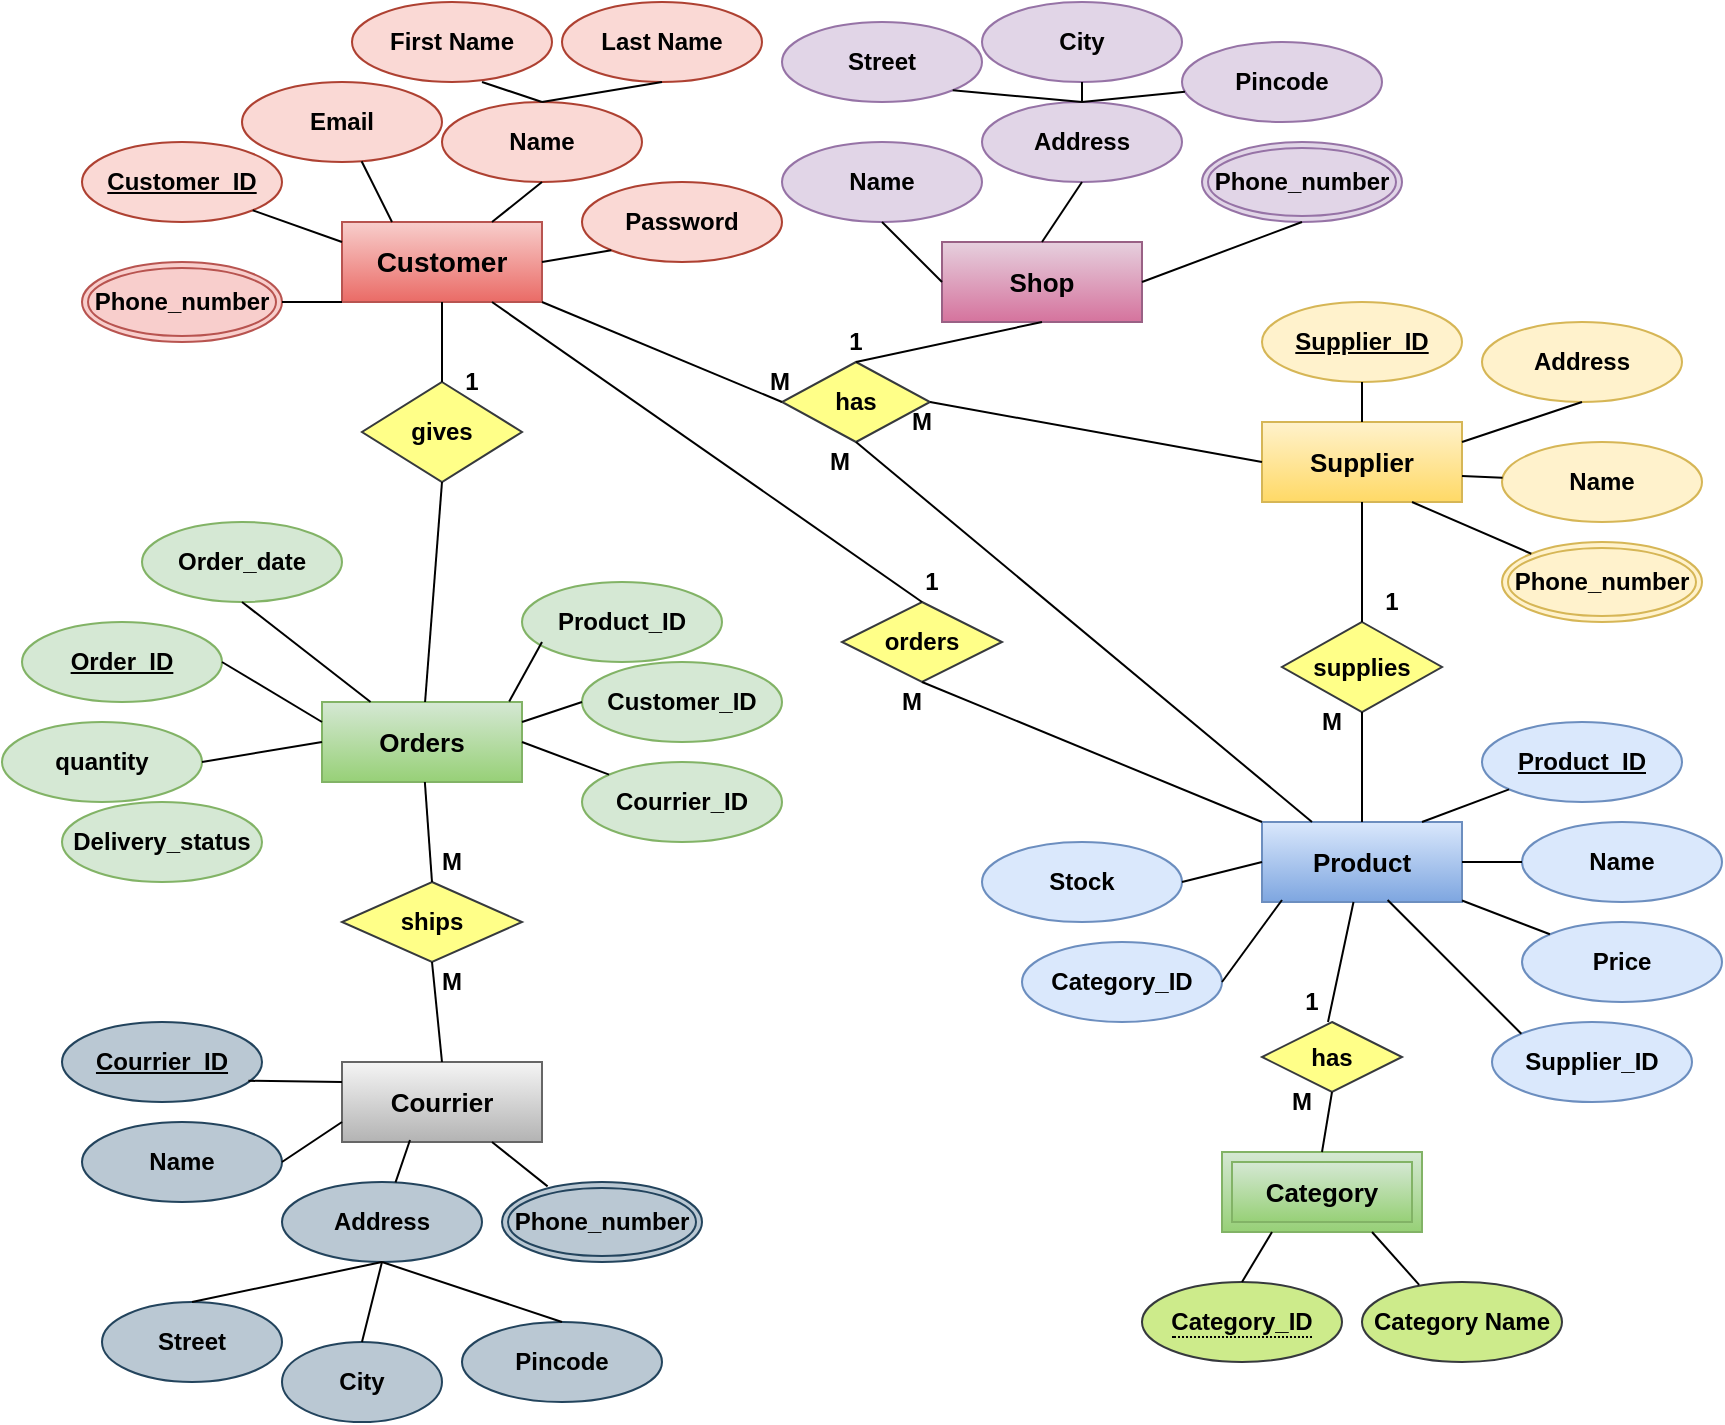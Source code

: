 <mxfile version="13.7.3" type="github">
  <diagram id="JDruF-eR84YxiwyfLqBq" name="Page-1">
    <mxGraphModel dx="1038" dy="548" grid="1" gridSize="10" guides="1" tooltips="1" connect="1" arrows="1" fold="1" page="1" pageScale="1" pageWidth="827" pageHeight="1169" math="0" shadow="0">
      <root>
        <mxCell id="0" />
        <mxCell id="1" parent="0" />
        <mxCell id="XOviAOEhWLzAZimNYHOH-1" value="&lt;b&gt;&lt;font style=&quot;font-size: 14px&quot;&gt;Customer&lt;/font&gt;&lt;/b&gt;" style="whiteSpace=wrap;html=1;align=center;gradientColor=#ea6b66;fillColor=#f8cecc;strokeColor=#b85450;" parent="1" vertex="1">
          <mxGeometry x="180" y="120" width="100" height="40" as="geometry" />
        </mxCell>
        <mxCell id="XOviAOEhWLzAZimNYHOH-2" value="&lt;b&gt;&lt;font style=&quot;font-size: 13px&quot;&gt;Shop&lt;/font&gt;&lt;/b&gt;" style="whiteSpace=wrap;html=1;align=center;gradientColor=#d5739d;fillColor=#e6d0de;strokeColor=#996185;" parent="1" vertex="1">
          <mxGeometry x="480" y="130" width="100" height="40" as="geometry" />
        </mxCell>
        <mxCell id="XOviAOEhWLzAZimNYHOH-3" value="&lt;b&gt;&lt;font style=&quot;font-size: 13px&quot;&gt;Supplier&lt;/font&gt;&lt;/b&gt;" style="whiteSpace=wrap;html=1;align=center;gradientColor=#ffd966;fillColor=#fff2cc;strokeColor=#d6b656;" parent="1" vertex="1">
          <mxGeometry x="640" y="220" width="100" height="40" as="geometry" />
        </mxCell>
        <mxCell id="XOviAOEhWLzAZimNYHOH-4" value="&lt;b&gt;&lt;font style=&quot;font-size: 13px&quot;&gt;Orders&lt;/font&gt;&lt;/b&gt;" style="whiteSpace=wrap;html=1;align=center;gradientColor=#97d077;fillColor=#d5e8d4;strokeColor=#82b366;" parent="1" vertex="1">
          <mxGeometry x="170" y="360" width="100" height="40" as="geometry" />
        </mxCell>
        <mxCell id="XOviAOEhWLzAZimNYHOH-5" value="&lt;b style=&quot;font-size: 13px&quot;&gt;Product&lt;/b&gt;" style="whiteSpace=wrap;html=1;align=center;gradientColor=#7ea6e0;fillColor=#dae8fc;strokeColor=#6c8ebf;" parent="1" vertex="1">
          <mxGeometry x="640" y="420" width="100" height="40" as="geometry" />
        </mxCell>
        <mxCell id="XOviAOEhWLzAZimNYHOH-6" value="&lt;b&gt;Customer_ID&lt;/b&gt;" style="ellipse;whiteSpace=wrap;html=1;align=center;fontStyle=4;fillColor=#fad9d5;strokeColor=#ae4132;" parent="1" vertex="1">
          <mxGeometry x="50" y="80" width="100" height="40" as="geometry" />
        </mxCell>
        <mxCell id="XOviAOEhWLzAZimNYHOH-8" value="&lt;b&gt;Email&lt;/b&gt;" style="ellipse;whiteSpace=wrap;html=1;align=center;fillColor=#fad9d5;strokeColor=#ae4132;" parent="1" vertex="1">
          <mxGeometry x="130" y="50" width="100" height="40" as="geometry" />
        </mxCell>
        <mxCell id="XOviAOEhWLzAZimNYHOH-9" value="&lt;b&gt;Name&lt;/b&gt;" style="ellipse;whiteSpace=wrap;html=1;align=center;fillColor=#fad9d5;strokeColor=#ae4132;" parent="1" vertex="1">
          <mxGeometry x="230" y="60" width="100" height="40" as="geometry" />
        </mxCell>
        <mxCell id="XOviAOEhWLzAZimNYHOH-10" value="&lt;b&gt;Password&lt;/b&gt;" style="ellipse;whiteSpace=wrap;html=1;align=center;fillColor=#fad9d5;strokeColor=#ae4132;" parent="1" vertex="1">
          <mxGeometry x="300" y="100" width="100" height="40" as="geometry" />
        </mxCell>
        <mxCell id="XOviAOEhWLzAZimNYHOH-11" value="&lt;b&gt;Order_ID&lt;/b&gt;" style="ellipse;whiteSpace=wrap;html=1;align=center;fontStyle=4;fillColor=#d5e8d4;strokeColor=#82b366;" parent="1" vertex="1">
          <mxGeometry x="20" y="320" width="100" height="40" as="geometry" />
        </mxCell>
        <mxCell id="XOviAOEhWLzAZimNYHOH-12" value="&lt;b&gt;quantity&lt;/b&gt;" style="ellipse;whiteSpace=wrap;html=1;align=center;fillColor=#d5e8d4;strokeColor=#82b366;" parent="1" vertex="1">
          <mxGeometry x="10" y="370" width="100" height="40" as="geometry" />
        </mxCell>
        <mxCell id="XOviAOEhWLzAZimNYHOH-13" value="&lt;b&gt;Phone_number&lt;/b&gt;" style="ellipse;shape=doubleEllipse;margin=3;whiteSpace=wrap;html=1;align=center;fillColor=#f8cecc;strokeColor=#b85450;" parent="1" vertex="1">
          <mxGeometry x="50" y="140" width="100" height="40" as="geometry" />
        </mxCell>
        <mxCell id="XOviAOEhWLzAZimNYHOH-14" value="&lt;b&gt;gives&lt;/b&gt;" style="shape=rhombus;perimeter=rhombusPerimeter;whiteSpace=wrap;html=1;align=center;fillColor=#ffff88;strokeColor=#36393d;" parent="1" vertex="1">
          <mxGeometry x="190" y="200" width="80" height="50" as="geometry" />
        </mxCell>
        <mxCell id="XOviAOEhWLzAZimNYHOH-15" value="&lt;b&gt;Delivery_status&lt;/b&gt;" style="ellipse;whiteSpace=wrap;html=1;align=center;fillColor=#d5e8d4;strokeColor=#82b366;" parent="1" vertex="1">
          <mxGeometry x="40" y="410" width="100" height="40" as="geometry" />
        </mxCell>
        <mxCell id="XOviAOEhWLzAZimNYHOH-16" value="&lt;b&gt;Order_date&lt;/b&gt;" style="ellipse;whiteSpace=wrap;html=1;align=center;fillColor=#d5e8d4;strokeColor=#82b366;" parent="1" vertex="1">
          <mxGeometry x="80" y="270" width="100" height="40" as="geometry" />
        </mxCell>
        <mxCell id="XOviAOEhWLzAZimNYHOH-17" value="&lt;b&gt;Name&lt;/b&gt;" style="ellipse;whiteSpace=wrap;html=1;align=center;fillColor=#e1d5e7;strokeColor=#9673a6;" parent="1" vertex="1">
          <mxGeometry x="400" y="80" width="100" height="40" as="geometry" />
        </mxCell>
        <mxCell id="XOviAOEhWLzAZimNYHOH-18" value="&lt;b&gt;Address&lt;/b&gt;" style="ellipse;whiteSpace=wrap;html=1;align=center;fillColor=#e1d5e7;strokeColor=#9673a6;" parent="1" vertex="1">
          <mxGeometry x="500" y="60" width="100" height="40" as="geometry" />
        </mxCell>
        <mxCell id="XOviAOEhWLzAZimNYHOH-20" value="&lt;b&gt;Phone_number&lt;/b&gt;" style="ellipse;shape=doubleEllipse;margin=3;whiteSpace=wrap;html=1;align=center;fillColor=#e1d5e7;strokeColor=#9673a6;" parent="1" vertex="1">
          <mxGeometry x="610" y="80" width="100" height="40" as="geometry" />
        </mxCell>
        <mxCell id="XOviAOEhWLzAZimNYHOH-21" value="&lt;b&gt;Pincode&lt;/b&gt;" style="ellipse;whiteSpace=wrap;html=1;align=center;fillColor=#e1d5e7;strokeColor=#9673a6;" parent="1" vertex="1">
          <mxGeometry x="600" y="30" width="100" height="40" as="geometry" />
        </mxCell>
        <mxCell id="XOviAOEhWLzAZimNYHOH-22" value="&lt;b&gt;City&lt;/b&gt;" style="ellipse;whiteSpace=wrap;html=1;align=center;fillColor=#e1d5e7;strokeColor=#9673a6;" parent="1" vertex="1">
          <mxGeometry x="500" y="10" width="100" height="40" as="geometry" />
        </mxCell>
        <mxCell id="XOviAOEhWLzAZimNYHOH-23" value="&lt;b&gt;Street&lt;/b&gt;" style="ellipse;whiteSpace=wrap;html=1;align=center;fillColor=#e1d5e7;strokeColor=#9673a6;" parent="1" vertex="1">
          <mxGeometry x="400" y="20" width="100" height="40" as="geometry" />
        </mxCell>
        <mxCell id="XOviAOEhWLzAZimNYHOH-24" value="&lt;b&gt;ships&lt;/b&gt;" style="shape=rhombus;perimeter=rhombusPerimeter;whiteSpace=wrap;html=1;align=center;fillColor=#ffff88;strokeColor=#36393d;" parent="1" vertex="1">
          <mxGeometry x="180" y="450" width="90" height="40" as="geometry" />
        </mxCell>
        <mxCell id="XOviAOEhWLzAZimNYHOH-25" value="&lt;b&gt;&lt;font style=&quot;font-size: 13px&quot;&gt;Courrier&lt;/font&gt;&lt;/b&gt;" style="whiteSpace=wrap;html=1;align=center;gradientColor=#b3b3b3;fillColor=#f5f5f5;strokeColor=#666666;" parent="1" vertex="1">
          <mxGeometry x="180" y="540" width="100" height="40" as="geometry" />
        </mxCell>
        <mxCell id="XOviAOEhWLzAZimNYHOH-27" value="&lt;b&gt;Address&lt;/b&gt;" style="ellipse;whiteSpace=wrap;html=1;align=center;fillColor=#bac8d3;strokeColor=#23445d;" parent="1" vertex="1">
          <mxGeometry x="150" y="600" width="100" height="40" as="geometry" />
        </mxCell>
        <mxCell id="XOviAOEhWLzAZimNYHOH-28" value="&lt;b&gt;Courrier_ID&lt;/b&gt;" style="ellipse;whiteSpace=wrap;html=1;align=center;fontStyle=4;fillColor=#bac8d3;strokeColor=#23445d;" parent="1" vertex="1">
          <mxGeometry x="40" y="520" width="100" height="40" as="geometry" />
        </mxCell>
        <mxCell id="XOviAOEhWLzAZimNYHOH-29" value="&lt;b&gt;Name&lt;/b&gt;" style="ellipse;whiteSpace=wrap;html=1;align=center;fillColor=#bac8d3;strokeColor=#23445d;" parent="1" vertex="1">
          <mxGeometry x="50" y="570" width="100" height="40" as="geometry" />
        </mxCell>
        <mxCell id="XOviAOEhWLzAZimNYHOH-30" value="&lt;b&gt;Phone_number&lt;/b&gt;" style="ellipse;shape=doubleEllipse;margin=3;whiteSpace=wrap;html=1;align=center;fillColor=#bac8d3;strokeColor=#23445d;" parent="1" vertex="1">
          <mxGeometry x="260" y="600" width="100" height="40" as="geometry" />
        </mxCell>
        <mxCell id="XOviAOEhWLzAZimNYHOH-31" value="" style="endArrow=none;html=1;rounded=0;exitX=1;exitY=0.5;exitDx=0;exitDy=0;" parent="1" source="XOviAOEhWLzAZimNYHOH-13" edge="1">
          <mxGeometry relative="1" as="geometry">
            <mxPoint x="100" y="150" as="sourcePoint" />
            <mxPoint x="180" y="160" as="targetPoint" />
          </mxGeometry>
        </mxCell>
        <mxCell id="XOviAOEhWLzAZimNYHOH-32" value="" style="endArrow=none;html=1;rounded=0;entryX=0;entryY=0.25;entryDx=0;entryDy=0;exitX=1;exitY=1;exitDx=0;exitDy=0;" parent="1" source="XOviAOEhWLzAZimNYHOH-6" target="XOviAOEhWLzAZimNYHOH-1" edge="1">
          <mxGeometry relative="1" as="geometry">
            <mxPoint x="110" y="110" as="sourcePoint" />
            <mxPoint x="270" y="110" as="targetPoint" />
          </mxGeometry>
        </mxCell>
        <mxCell id="XOviAOEhWLzAZimNYHOH-33" value="" style="endArrow=none;html=1;rounded=0;entryX=0.25;entryY=0;entryDx=0;entryDy=0;" parent="1" source="XOviAOEhWLzAZimNYHOH-8" target="XOviAOEhWLzAZimNYHOH-1" edge="1">
          <mxGeometry relative="1" as="geometry">
            <mxPoint x="200" y="70" as="sourcePoint" />
            <mxPoint x="350" y="60" as="targetPoint" />
          </mxGeometry>
        </mxCell>
        <mxCell id="XOviAOEhWLzAZimNYHOH-34" value="" style="endArrow=none;html=1;rounded=0;exitX=1;exitY=0.5;exitDx=0;exitDy=0;entryX=0;entryY=1;entryDx=0;entryDy=0;" parent="1" source="XOviAOEhWLzAZimNYHOH-1" target="XOviAOEhWLzAZimNYHOH-10" edge="1">
          <mxGeometry relative="1" as="geometry">
            <mxPoint x="260" y="119" as="sourcePoint" />
            <mxPoint x="300" y="119" as="targetPoint" />
          </mxGeometry>
        </mxCell>
        <mxCell id="XOviAOEhWLzAZimNYHOH-36" value="" style="endArrow=none;html=1;rounded=0;exitX=0.75;exitY=0;exitDx=0;exitDy=0;entryX=0.5;entryY=1;entryDx=0;entryDy=0;" parent="1" source="XOviAOEhWLzAZimNYHOH-1" target="XOviAOEhWLzAZimNYHOH-9" edge="1">
          <mxGeometry relative="1" as="geometry">
            <mxPoint x="170" y="90" as="sourcePoint" />
            <mxPoint x="330" y="90" as="targetPoint" />
          </mxGeometry>
        </mxCell>
        <mxCell id="XOviAOEhWLzAZimNYHOH-37" value="" style="endArrow=none;html=1;rounded=0;" parent="1" target="XOviAOEhWLzAZimNYHOH-21" edge="1">
          <mxGeometry relative="1" as="geometry">
            <mxPoint x="550" y="60" as="sourcePoint" />
            <mxPoint x="660" y="60" as="targetPoint" />
            <Array as="points">
              <mxPoint x="550" y="60" />
            </Array>
          </mxGeometry>
        </mxCell>
        <mxCell id="XOviAOEhWLzAZimNYHOH-38" value="" style="endArrow=none;html=1;rounded=0;entryX=0.5;entryY=0;entryDx=0;entryDy=0;exitX=1;exitY=1;exitDx=0;exitDy=0;" parent="1" source="XOviAOEhWLzAZimNYHOH-23" target="XOviAOEhWLzAZimNYHOH-18" edge="1">
          <mxGeometry relative="1" as="geometry">
            <mxPoint x="450" y="50" as="sourcePoint" />
            <mxPoint x="610" y="50" as="targetPoint" />
          </mxGeometry>
        </mxCell>
        <mxCell id="XOviAOEhWLzAZimNYHOH-39" value="" style="endArrow=none;html=1;rounded=0;exitX=0.5;exitY=1;exitDx=0;exitDy=0;entryX=0.5;entryY=0;entryDx=0;entryDy=0;" parent="1" source="XOviAOEhWLzAZimNYHOH-22" target="XOviAOEhWLzAZimNYHOH-18" edge="1">
          <mxGeometry relative="1" as="geometry">
            <mxPoint x="510" y="30" as="sourcePoint" />
            <mxPoint x="670" y="30" as="targetPoint" />
          </mxGeometry>
        </mxCell>
        <mxCell id="XOviAOEhWLzAZimNYHOH-41" value="" style="endArrow=none;html=1;rounded=0;exitX=0.5;exitY=1;exitDx=0;exitDy=0;entryX=0;entryY=0.5;entryDx=0;entryDy=0;" parent="1" source="XOviAOEhWLzAZimNYHOH-17" target="XOviAOEhWLzAZimNYHOH-2" edge="1">
          <mxGeometry relative="1" as="geometry">
            <mxPoint x="420" y="70" as="sourcePoint" />
            <mxPoint x="499" y="110" as="targetPoint" />
          </mxGeometry>
        </mxCell>
        <mxCell id="XOviAOEhWLzAZimNYHOH-44" value="" style="endArrow=none;html=1;rounded=0;exitX=1;exitY=0.5;exitDx=0;exitDy=0;entryX=0.5;entryY=1;entryDx=0;entryDy=0;" parent="1" source="XOviAOEhWLzAZimNYHOH-2" target="XOviAOEhWLzAZimNYHOH-20" edge="1">
          <mxGeometry relative="1" as="geometry">
            <mxPoint x="540" y="110" as="sourcePoint" />
            <mxPoint x="700" y="110" as="targetPoint" />
          </mxGeometry>
        </mxCell>
        <mxCell id="XOviAOEhWLzAZimNYHOH-45" value="" style="endArrow=none;html=1;rounded=0;exitX=0.5;exitY=1;exitDx=0;exitDy=0;entryX=0.5;entryY=0;entryDx=0;entryDy=0;" parent="1" source="XOviAOEhWLzAZimNYHOH-18" target="XOviAOEhWLzAZimNYHOH-2" edge="1">
          <mxGeometry relative="1" as="geometry">
            <mxPoint x="340" y="220" as="sourcePoint" />
            <mxPoint x="500" y="220" as="targetPoint" />
          </mxGeometry>
        </mxCell>
        <mxCell id="XOviAOEhWLzAZimNYHOH-46" value="&lt;b&gt;has&lt;/b&gt;" style="shape=rhombus;perimeter=rhombusPerimeter;whiteSpace=wrap;html=1;align=center;fillColor=#ffff88;strokeColor=#36393d;" parent="1" vertex="1">
          <mxGeometry x="400" y="190" width="74" height="40" as="geometry" />
        </mxCell>
        <mxCell id="XOviAOEhWLzAZimNYHOH-47" value="" style="endArrow=none;html=1;rounded=0;entryX=0.5;entryY=0;entryDx=0;entryDy=0;" parent="1" target="XOviAOEhWLzAZimNYHOH-14" edge="1">
          <mxGeometry relative="1" as="geometry">
            <mxPoint x="230" y="160" as="sourcePoint" />
            <mxPoint x="380" y="160" as="targetPoint" />
          </mxGeometry>
        </mxCell>
        <mxCell id="XOviAOEhWLzAZimNYHOH-48" value="" style="endArrow=none;html=1;rounded=0;exitX=0.5;exitY=1;exitDx=0;exitDy=0;" parent="1" source="XOviAOEhWLzAZimNYHOH-14" target="XOviAOEhWLzAZimNYHOH-4" edge="1">
          <mxGeometry relative="1" as="geometry">
            <mxPoint x="340" y="220" as="sourcePoint" />
            <mxPoint x="500" y="220" as="targetPoint" />
          </mxGeometry>
        </mxCell>
        <mxCell id="XOviAOEhWLzAZimNYHOH-51" value="&lt;b&gt;Supplier_ID&lt;/b&gt;" style="ellipse;whiteSpace=wrap;html=1;align=center;fontStyle=4;fillColor=#fff2cc;strokeColor=#d6b656;" parent="1" vertex="1">
          <mxGeometry x="640" y="160" width="100" height="40" as="geometry" />
        </mxCell>
        <mxCell id="XOviAOEhWLzAZimNYHOH-52" value="&lt;b&gt;Address&lt;/b&gt;" style="ellipse;whiteSpace=wrap;html=1;align=center;fillColor=#fff2cc;strokeColor=#d6b656;" parent="1" vertex="1">
          <mxGeometry x="750" y="170" width="100" height="40" as="geometry" />
        </mxCell>
        <mxCell id="XOviAOEhWLzAZimNYHOH-53" value="&lt;b&gt;Name&lt;/b&gt;" style="ellipse;whiteSpace=wrap;html=1;align=center;fillColor=#fff2cc;strokeColor=#d6b656;" parent="1" vertex="1">
          <mxGeometry x="760" y="230" width="100" height="40" as="geometry" />
        </mxCell>
        <mxCell id="XOviAOEhWLzAZimNYHOH-54" value="&lt;b&gt;Phone_number&lt;/b&gt;" style="ellipse;shape=doubleEllipse;margin=3;whiteSpace=wrap;html=1;align=center;fillColor=#fff2cc;strokeColor=#d6b656;" parent="1" vertex="1">
          <mxGeometry x="760" y="280" width="100" height="40" as="geometry" />
        </mxCell>
        <mxCell id="XOviAOEhWLzAZimNYHOH-55" value="" style="endArrow=none;html=1;rounded=0;exitX=0.5;exitY=1;exitDx=0;exitDy=0;" parent="1" source="XOviAOEhWLzAZimNYHOH-16" target="XOviAOEhWLzAZimNYHOH-4" edge="1">
          <mxGeometry relative="1" as="geometry">
            <mxPoint x="340" y="220" as="sourcePoint" />
            <mxPoint x="500" y="220" as="targetPoint" />
          </mxGeometry>
        </mxCell>
        <mxCell id="XOviAOEhWLzAZimNYHOH-56" value="" style="endArrow=none;html=1;rounded=0;exitX=1;exitY=0.5;exitDx=0;exitDy=0;" parent="1" source="XOviAOEhWLzAZimNYHOH-12" edge="1">
          <mxGeometry relative="1" as="geometry">
            <mxPoint x="100" y="379.5" as="sourcePoint" />
            <mxPoint x="170" y="380" as="targetPoint" />
          </mxGeometry>
        </mxCell>
        <mxCell id="XOviAOEhWLzAZimNYHOH-57" value="" style="endArrow=none;html=1;rounded=0;" parent="1" target="XOviAOEhWLzAZimNYHOH-53" edge="1">
          <mxGeometry relative="1" as="geometry">
            <mxPoint x="740" y="247" as="sourcePoint" />
            <mxPoint x="500" y="220" as="targetPoint" />
          </mxGeometry>
        </mxCell>
        <mxCell id="XOviAOEhWLzAZimNYHOH-58" value="" style="endArrow=none;html=1;rounded=0;entryX=0;entryY=0.25;entryDx=0;entryDy=0;" parent="1" target="XOviAOEhWLzAZimNYHOH-4" edge="1">
          <mxGeometry relative="1" as="geometry">
            <mxPoint x="120" y="340" as="sourcePoint" />
            <mxPoint x="270" y="350" as="targetPoint" />
          </mxGeometry>
        </mxCell>
        <mxCell id="XOviAOEhWLzAZimNYHOH-59" value="" style="endArrow=none;html=1;rounded=0;exitX=1;exitY=0.25;exitDx=0;exitDy=0;entryX=0.5;entryY=1;entryDx=0;entryDy=0;" parent="1" source="XOviAOEhWLzAZimNYHOH-3" target="XOviAOEhWLzAZimNYHOH-52" edge="1">
          <mxGeometry relative="1" as="geometry">
            <mxPoint x="680" y="219" as="sourcePoint" />
            <mxPoint x="840" y="219" as="targetPoint" />
          </mxGeometry>
        </mxCell>
        <mxCell id="XOviAOEhWLzAZimNYHOH-60" value="" style="endArrow=none;html=1;rounded=0;entryX=0.5;entryY=0;entryDx=0;entryDy=0;exitX=0.5;exitY=1;exitDx=0;exitDy=0;" parent="1" source="XOviAOEhWLzAZimNYHOH-51" target="XOviAOEhWLzAZimNYHOH-3" edge="1">
          <mxGeometry relative="1" as="geometry">
            <mxPoint x="680" y="180" as="sourcePoint" />
            <mxPoint x="840" y="180" as="targetPoint" />
          </mxGeometry>
        </mxCell>
        <mxCell id="XOviAOEhWLzAZimNYHOH-61" value="" style="endArrow=none;html=1;rounded=0;exitX=0.75;exitY=1;exitDx=0;exitDy=0;entryX=0;entryY=0;entryDx=0;entryDy=0;" parent="1" source="XOviAOEhWLzAZimNYHOH-3" target="XOviAOEhWLzAZimNYHOH-54" edge="1">
          <mxGeometry relative="1" as="geometry">
            <mxPoint x="720" y="280" as="sourcePoint" />
            <mxPoint x="880" y="280" as="targetPoint" />
          </mxGeometry>
        </mxCell>
        <mxCell id="XOviAOEhWLzAZimNYHOH-62" value="&lt;b&gt;supplies&lt;/b&gt;" style="shape=rhombus;perimeter=rhombusPerimeter;whiteSpace=wrap;html=1;align=center;fillColor=#ffff88;strokeColor=#36393d;" parent="1" vertex="1">
          <mxGeometry x="650" y="320" width="80" height="45" as="geometry" />
        </mxCell>
        <mxCell id="XOviAOEhWLzAZimNYHOH-68" value="" style="endArrow=none;html=1;rounded=0;exitX=1;exitY=0.5;exitDx=0;exitDy=0;entryX=0;entryY=0.75;entryDx=0;entryDy=0;" parent="1" source="XOviAOEhWLzAZimNYHOH-29" target="XOviAOEhWLzAZimNYHOH-25" edge="1">
          <mxGeometry relative="1" as="geometry">
            <mxPoint x="100" y="580" as="sourcePoint" />
            <mxPoint x="260" y="580" as="targetPoint" />
          </mxGeometry>
        </mxCell>
        <mxCell id="XOviAOEhWLzAZimNYHOH-69" value="" style="endArrow=none;html=1;rounded=0;" parent="1" source="XOviAOEhWLzAZimNYHOH-27" edge="1">
          <mxGeometry relative="1" as="geometry">
            <mxPoint x="192" y="587" as="sourcePoint" />
            <mxPoint x="214" y="579" as="targetPoint" />
          </mxGeometry>
        </mxCell>
        <mxCell id="XOviAOEhWLzAZimNYHOH-70" value="" style="endArrow=none;html=1;rounded=0;exitX=0.75;exitY=1;exitDx=0;exitDy=0;entryX=0.228;entryY=0.055;entryDx=0;entryDy=0;entryPerimeter=0;" parent="1" source="XOviAOEhWLzAZimNYHOH-25" target="XOviAOEhWLzAZimNYHOH-30" edge="1">
          <mxGeometry relative="1" as="geometry">
            <mxPoint x="340" y="770" as="sourcePoint" />
            <mxPoint x="500" y="770" as="targetPoint" />
          </mxGeometry>
        </mxCell>
        <mxCell id="XOviAOEhWLzAZimNYHOH-71" value="" style="endArrow=none;html=1;rounded=0;entryX=0;entryY=0.25;entryDx=0;entryDy=0;exitX=0.932;exitY=0.735;exitDx=0;exitDy=0;exitPerimeter=0;" parent="1" source="XOviAOEhWLzAZimNYHOH-28" target="XOviAOEhWLzAZimNYHOH-25" edge="1">
          <mxGeometry relative="1" as="geometry">
            <mxPoint x="140" y="550" as="sourcePoint" />
            <mxPoint x="220" y="550" as="targetPoint" />
          </mxGeometry>
        </mxCell>
        <mxCell id="XOviAOEhWLzAZimNYHOH-72" value="&lt;b&gt;Product_ID&lt;/b&gt;" style="ellipse;whiteSpace=wrap;html=1;align=center;fontStyle=4;fillColor=#dae8fc;strokeColor=#6c8ebf;" parent="1" vertex="1">
          <mxGeometry x="750" y="370" width="100" height="40" as="geometry" />
        </mxCell>
        <mxCell id="XOviAOEhWLzAZimNYHOH-73" value="&lt;b&gt;Name&lt;/b&gt;" style="ellipse;whiteSpace=wrap;html=1;align=center;fillColor=#dae8fc;strokeColor=#6c8ebf;" parent="1" vertex="1">
          <mxGeometry x="770" y="420" width="100" height="40" as="geometry" />
        </mxCell>
        <mxCell id="XOviAOEhWLzAZimNYHOH-75" value="&lt;b&gt;Price&lt;/b&gt;" style="ellipse;whiteSpace=wrap;html=1;align=center;fillColor=#dae8fc;strokeColor=#6c8ebf;" parent="1" vertex="1">
          <mxGeometry x="770" y="470" width="100" height="40" as="geometry" />
        </mxCell>
        <mxCell id="XOviAOEhWLzAZimNYHOH-76" value="&lt;b&gt;Stock&lt;/b&gt;" style="ellipse;whiteSpace=wrap;html=1;align=center;fillColor=#dae8fc;strokeColor=#6c8ebf;" parent="1" vertex="1">
          <mxGeometry x="500" y="430" width="100" height="40" as="geometry" />
        </mxCell>
        <mxCell id="XOviAOEhWLzAZimNYHOH-77" value="&lt;b&gt;Category_ID&lt;/b&gt;" style="ellipse;whiteSpace=wrap;html=1;align=center;fillColor=#dae8fc;strokeColor=#6c8ebf;" parent="1" vertex="1">
          <mxGeometry x="520" y="480" width="100" height="40" as="geometry" />
        </mxCell>
        <mxCell id="XOviAOEhWLzAZimNYHOH-78" value="&lt;b&gt;Supplier_ID&lt;/b&gt;" style="ellipse;whiteSpace=wrap;html=1;align=center;fillColor=#dae8fc;strokeColor=#6c8ebf;" parent="1" vertex="1">
          <mxGeometry x="755" y="520" width="100" height="40" as="geometry" />
        </mxCell>
        <mxCell id="XOviAOEhWLzAZimNYHOH-81" value="&lt;b&gt;&lt;font style=&quot;font-size: 13px&quot;&gt;Category&lt;/font&gt;&lt;/b&gt;" style="shape=ext;margin=3;double=1;whiteSpace=wrap;html=1;align=center;gradientColor=#97d077;fillColor=#d5e8d4;strokeColor=#82b366;" parent="1" vertex="1">
          <mxGeometry x="620" y="585" width="100" height="40" as="geometry" />
        </mxCell>
        <mxCell id="XOviAOEhWLzAZimNYHOH-82" value="&lt;span style=&quot;border-bottom: 1px dotted&quot;&gt;&lt;b&gt;Category_ID&lt;/b&gt;&lt;/span&gt;" style="ellipse;whiteSpace=wrap;html=1;align=center;fillColor=#cdeb8b;strokeColor=#36393d;" parent="1" vertex="1">
          <mxGeometry x="580" y="650" width="100" height="40" as="geometry" />
        </mxCell>
        <mxCell id="XOviAOEhWLzAZimNYHOH-84" value="&lt;b&gt;Category Name&lt;/b&gt;" style="ellipse;whiteSpace=wrap;html=1;align=center;fillColor=#cdeb8b;strokeColor=#36393d;" parent="1" vertex="1">
          <mxGeometry x="690" y="650" width="100" height="40" as="geometry" />
        </mxCell>
        <mxCell id="XOviAOEhWLzAZimNYHOH-85" value="" style="endArrow=none;html=1;rounded=0;exitX=1;exitY=0.5;exitDx=0;exitDy=0;entryX=0;entryY=0.5;entryDx=0;entryDy=0;" parent="1" source="XOviAOEhWLzAZimNYHOH-76" target="XOviAOEhWLzAZimNYHOH-5" edge="1">
          <mxGeometry relative="1" as="geometry">
            <mxPoint x="500" y="470" as="sourcePoint" />
            <mxPoint x="660" y="470" as="targetPoint" />
          </mxGeometry>
        </mxCell>
        <mxCell id="XOviAOEhWLzAZimNYHOH-86" value="" style="endArrow=none;html=1;rounded=0;exitX=0.5;exitY=0;exitDx=0;exitDy=0;entryX=0.25;entryY=1;entryDx=0;entryDy=0;" parent="1" source="XOviAOEhWLzAZimNYHOH-82" target="XOviAOEhWLzAZimNYHOH-81" edge="1">
          <mxGeometry relative="1" as="geometry">
            <mxPoint x="540" y="670" as="sourcePoint" />
            <mxPoint x="700" y="670" as="targetPoint" />
          </mxGeometry>
        </mxCell>
        <mxCell id="XOviAOEhWLzAZimNYHOH-87" value="" style="endArrow=none;html=1;rounded=0;entryX=0.286;entryY=0.035;entryDx=0;entryDy=0;entryPerimeter=0;exitX=0.75;exitY=1;exitDx=0;exitDy=0;" parent="1" source="XOviAOEhWLzAZimNYHOH-81" target="XOviAOEhWLzAZimNYHOH-84" edge="1">
          <mxGeometry relative="1" as="geometry">
            <mxPoint x="690" y="660" as="sourcePoint" />
            <mxPoint x="820" y="660" as="targetPoint" />
          </mxGeometry>
        </mxCell>
        <mxCell id="XOviAOEhWLzAZimNYHOH-89" value="" style="endArrow=none;html=1;rounded=0;" parent="1" edge="1">
          <mxGeometry relative="1" as="geometry">
            <mxPoint x="620" y="500" as="sourcePoint" />
            <mxPoint x="650" y="459" as="targetPoint" />
          </mxGeometry>
        </mxCell>
        <mxCell id="XOviAOEhWLzAZimNYHOH-90" value="" style="endArrow=none;html=1;rounded=0;entryX=0;entryY=0.5;entryDx=0;entryDy=0;" parent="1" target="XOviAOEhWLzAZimNYHOH-73" edge="1">
          <mxGeometry relative="1" as="geometry">
            <mxPoint x="740" y="440" as="sourcePoint" />
            <mxPoint x="840" y="440" as="targetPoint" />
          </mxGeometry>
        </mxCell>
        <mxCell id="XOviAOEhWLzAZimNYHOH-91" value="" style="endArrow=none;html=1;rounded=0;" parent="1" target="XOviAOEhWLzAZimNYHOH-72" edge="1">
          <mxGeometry relative="1" as="geometry">
            <mxPoint x="720" y="420" as="sourcePoint" />
            <mxPoint x="880" y="420" as="targetPoint" />
          </mxGeometry>
        </mxCell>
        <mxCell id="XOviAOEhWLzAZimNYHOH-92" value="" style="endArrow=none;html=1;rounded=0;" parent="1" source="XOviAOEhWLzAZimNYHOH-5" target="XOviAOEhWLzAZimNYHOH-75" edge="1">
          <mxGeometry relative="1" as="geometry">
            <mxPoint x="700" y="460" as="sourcePoint" />
            <mxPoint x="860" y="460" as="targetPoint" />
          </mxGeometry>
        </mxCell>
        <mxCell id="XOviAOEhWLzAZimNYHOH-93" value="" style="endArrow=none;html=1;rounded=0;exitX=0.628;exitY=0.975;exitDx=0;exitDy=0;exitPerimeter=0;entryX=0;entryY=0;entryDx=0;entryDy=0;" parent="1" source="XOviAOEhWLzAZimNYHOH-5" edge="1" target="XOviAOEhWLzAZimNYHOH-78">
          <mxGeometry relative="1" as="geometry">
            <mxPoint x="660" y="530" as="sourcePoint" />
            <mxPoint x="820" y="530" as="targetPoint" />
          </mxGeometry>
        </mxCell>
        <mxCell id="XOviAOEhWLzAZimNYHOH-94" value="&lt;b&gt;has&lt;/b&gt;" style="shape=rhombus;perimeter=rhombusPerimeter;whiteSpace=wrap;html=1;align=center;fillColor=#ffff88;strokeColor=#36393d;" parent="1" vertex="1">
          <mxGeometry x="640" y="520" width="70" height="35" as="geometry" />
        </mxCell>
        <mxCell id="XOviAOEhWLzAZimNYHOH-95" value="&lt;b&gt;Product_ID&lt;/b&gt;" style="ellipse;whiteSpace=wrap;html=1;align=center;fillColor=#d5e8d4;strokeColor=#82b366;" parent="1" vertex="1">
          <mxGeometry x="270" y="300" width="100" height="40" as="geometry" />
        </mxCell>
        <mxCell id="XOviAOEhWLzAZimNYHOH-96" value="&lt;b&gt;Customer_ID&lt;/b&gt;" style="ellipse;whiteSpace=wrap;html=1;align=center;fillColor=#d5e8d4;strokeColor=#82b366;" parent="1" vertex="1">
          <mxGeometry x="300" y="340" width="100" height="40" as="geometry" />
        </mxCell>
        <mxCell id="XOviAOEhWLzAZimNYHOH-97" value="&lt;b&gt;Courrier_ID&lt;/b&gt;" style="ellipse;whiteSpace=wrap;html=1;align=center;fillColor=#d5e8d4;strokeColor=#82b366;" parent="1" vertex="1">
          <mxGeometry x="300" y="390" width="100" height="40" as="geometry" />
        </mxCell>
        <mxCell id="XOviAOEhWLzAZimNYHOH-98" value="" style="endArrow=none;html=1;rounded=0;entryX=0;entryY=0.5;entryDx=0;entryDy=0;" parent="1" target="XOviAOEhWLzAZimNYHOH-96" edge="1">
          <mxGeometry relative="1" as="geometry">
            <mxPoint x="270" y="370" as="sourcePoint" />
            <mxPoint x="420" y="370" as="targetPoint" />
          </mxGeometry>
        </mxCell>
        <mxCell id="XOviAOEhWLzAZimNYHOH-99" value="" style="endArrow=none;html=1;rounded=0;entryX=0.936;entryY=-0.005;entryDx=0;entryDy=0;entryPerimeter=0;" parent="1" target="XOviAOEhWLzAZimNYHOH-4" edge="1">
          <mxGeometry relative="1" as="geometry">
            <mxPoint x="280" y="330" as="sourcePoint" />
            <mxPoint x="440" y="330" as="targetPoint" />
          </mxGeometry>
        </mxCell>
        <mxCell id="XOviAOEhWLzAZimNYHOH-100" value="" style="endArrow=none;html=1;rounded=0;" parent="1" target="XOviAOEhWLzAZimNYHOH-97" edge="1">
          <mxGeometry relative="1" as="geometry">
            <mxPoint x="270" y="380" as="sourcePoint" />
            <mxPoint x="430" y="380" as="targetPoint" />
          </mxGeometry>
        </mxCell>
        <mxCell id="XOviAOEhWLzAZimNYHOH-101" value="&lt;b&gt;orders&lt;/b&gt;" style="shape=rhombus;perimeter=rhombusPerimeter;whiteSpace=wrap;html=1;align=center;fillColor=#ffff88;strokeColor=#36393d;" parent="1" vertex="1">
          <mxGeometry x="430" y="310" width="80" height="40" as="geometry" />
        </mxCell>
        <mxCell id="XOviAOEhWLzAZimNYHOH-102" value="" style="endArrow=none;html=1;rounded=0;entryX=0;entryY=0.5;entryDx=0;entryDy=0;" parent="1" target="XOviAOEhWLzAZimNYHOH-46" edge="1">
          <mxGeometry relative="1" as="geometry">
            <mxPoint x="280" y="160" as="sourcePoint" />
            <mxPoint x="440" y="160" as="targetPoint" />
          </mxGeometry>
        </mxCell>
        <mxCell id="XOviAOEhWLzAZimNYHOH-103" value="" style="endArrow=none;html=1;rounded=0;entryX=0.5;entryY=1;entryDx=0;entryDy=0;exitX=0.5;exitY=1;exitDx=0;exitDy=0;" parent="1" source="XOviAOEhWLzAZimNYHOH-117" target="XOviAOEhWLzAZimNYHOH-2" edge="1">
          <mxGeometry relative="1" as="geometry">
            <mxPoint x="440" y="190" as="sourcePoint" />
            <mxPoint x="600" y="190" as="targetPoint" />
          </mxGeometry>
        </mxCell>
        <mxCell id="XOviAOEhWLzAZimNYHOH-104" value="" style="endArrow=none;html=1;rounded=0;entryX=0;entryY=0.5;entryDx=0;entryDy=0;exitX=1;exitY=0.5;exitDx=0;exitDy=0;" parent="1" source="XOviAOEhWLzAZimNYHOH-46" target="XOviAOEhWLzAZimNYHOH-3" edge="1">
          <mxGeometry relative="1" as="geometry">
            <mxPoint x="480" y="210" as="sourcePoint" />
            <mxPoint x="630" y="210" as="targetPoint" />
            <Array as="points" />
          </mxGeometry>
        </mxCell>
        <mxCell id="XOviAOEhWLzAZimNYHOH-105" value="" style="endArrow=none;html=1;rounded=0;entryX=0.25;entryY=0;entryDx=0;entryDy=0;exitX=0.5;exitY=1;exitDx=0;exitDy=0;" parent="1" source="XOviAOEhWLzAZimNYHOH-46" target="XOviAOEhWLzAZimNYHOH-5" edge="1">
          <mxGeometry relative="1" as="geometry">
            <mxPoint x="500" y="420" as="sourcePoint" />
            <mxPoint x="660" y="420" as="targetPoint" />
          </mxGeometry>
        </mxCell>
        <mxCell id="XOviAOEhWLzAZimNYHOH-106" value="" style="endArrow=none;html=1;rounded=0;entryX=0.5;entryY=0;entryDx=0;entryDy=0;exitX=0.5;exitY=1;exitDx=0;exitDy=0;" parent="1" source="XOviAOEhWLzAZimNYHOH-62" target="XOviAOEhWLzAZimNYHOH-5" edge="1">
          <mxGeometry relative="1" as="geometry">
            <mxPoint x="500" y="420" as="sourcePoint" />
            <mxPoint x="660" y="420" as="targetPoint" />
          </mxGeometry>
        </mxCell>
        <mxCell id="XOviAOEhWLzAZimNYHOH-107" value="" style="endArrow=none;html=1;rounded=0;exitX=0.5;exitY=1;exitDx=0;exitDy=0;" parent="1" source="XOviAOEhWLzAZimNYHOH-3" target="XOviAOEhWLzAZimNYHOH-62" edge="1">
          <mxGeometry relative="1" as="geometry">
            <mxPoint x="500" y="420" as="sourcePoint" />
            <mxPoint x="660" y="420" as="targetPoint" />
          </mxGeometry>
        </mxCell>
        <mxCell id="XOviAOEhWLzAZimNYHOH-108" value="" style="endArrow=none;html=1;rounded=0;exitX=0.75;exitY=1;exitDx=0;exitDy=0;entryX=0.5;entryY=0;entryDx=0;entryDy=0;" parent="1" source="XOviAOEhWLzAZimNYHOH-1" target="XOviAOEhWLzAZimNYHOH-101" edge="1">
          <mxGeometry relative="1" as="geometry">
            <mxPoint x="300" y="230" as="sourcePoint" />
            <mxPoint x="460" y="230" as="targetPoint" />
          </mxGeometry>
        </mxCell>
        <mxCell id="XOviAOEhWLzAZimNYHOH-109" value="" style="endArrow=none;html=1;rounded=0;exitX=0.5;exitY=1;exitDx=0;exitDy=0;entryX=0;entryY=0;entryDx=0;entryDy=0;" parent="1" source="XOviAOEhWLzAZimNYHOH-101" target="XOviAOEhWLzAZimNYHOH-5" edge="1">
          <mxGeometry relative="1" as="geometry">
            <mxPoint x="490" y="380" as="sourcePoint" />
            <mxPoint x="650" y="380" as="targetPoint" />
          </mxGeometry>
        </mxCell>
        <mxCell id="XOviAOEhWLzAZimNYHOH-110" value="" style="endArrow=none;html=1;rounded=0;" parent="1" target="XOviAOEhWLzAZimNYHOH-5" edge="1">
          <mxGeometry relative="1" as="geometry">
            <mxPoint x="673" y="520" as="sourcePoint" />
            <mxPoint x="750" y="520" as="targetPoint" />
          </mxGeometry>
        </mxCell>
        <mxCell id="XOviAOEhWLzAZimNYHOH-111" value="" style="endArrow=none;html=1;rounded=0;entryX=0.5;entryY=1;entryDx=0;entryDy=0;exitX=0.5;exitY=0;exitDx=0;exitDy=0;" parent="1" source="XOviAOEhWLzAZimNYHOH-81" target="XOviAOEhWLzAZimNYHOH-94" edge="1">
          <mxGeometry relative="1" as="geometry">
            <mxPoint x="660" y="590" as="sourcePoint" />
            <mxPoint x="820" y="590" as="targetPoint" />
          </mxGeometry>
        </mxCell>
        <mxCell id="XOviAOEhWLzAZimNYHOH-113" value="" style="endArrow=none;html=1;rounded=0;entryX=0.5;entryY=0;entryDx=0;entryDy=0;" parent="1" source="XOviAOEhWLzAZimNYHOH-4" target="XOviAOEhWLzAZimNYHOH-24" edge="1">
          <mxGeometry relative="1" as="geometry">
            <mxPoint x="220" y="400" as="sourcePoint" />
            <mxPoint x="220" y="560" as="targetPoint" />
          </mxGeometry>
        </mxCell>
        <mxCell id="XOviAOEhWLzAZimNYHOH-114" value="" style="endArrow=none;html=1;rounded=0;exitX=0.5;exitY=1;exitDx=0;exitDy=0;entryX=0.5;entryY=0;entryDx=0;entryDy=0;" parent="1" source="XOviAOEhWLzAZimNYHOH-24" target="XOviAOEhWLzAZimNYHOH-25" edge="1">
          <mxGeometry relative="1" as="geometry">
            <mxPoint x="210" y="500" as="sourcePoint" />
            <mxPoint x="370" y="500" as="targetPoint" />
          </mxGeometry>
        </mxCell>
        <mxCell id="XOviAOEhWLzAZimNYHOH-115" value="&lt;b&gt;1&lt;/b&gt;" style="text;html=1;strokeColor=none;fillColor=none;align=center;verticalAlign=middle;whiteSpace=wrap;rounded=0;" parent="1" vertex="1">
          <mxGeometry x="230" y="190" width="30" height="20" as="geometry" />
        </mxCell>
        <mxCell id="XOviAOEhWLzAZimNYHOH-116" value="&lt;b&gt;1&lt;/b&gt;" style="text;html=1;strokeColor=none;fillColor=none;align=center;verticalAlign=middle;whiteSpace=wrap;rounded=0;" parent="1" vertex="1">
          <mxGeometry x="460" y="290" width="30" height="20" as="geometry" />
        </mxCell>
        <mxCell id="XOviAOEhWLzAZimNYHOH-117" value="&lt;b&gt;1&lt;/b&gt;" style="text;html=1;strokeColor=none;fillColor=none;align=center;verticalAlign=middle;whiteSpace=wrap;rounded=0;" parent="1" vertex="1">
          <mxGeometry x="422" y="170" width="30" height="20" as="geometry" />
        </mxCell>
        <mxCell id="XOviAOEhWLzAZimNYHOH-118" value="&lt;b&gt;1&lt;/b&gt;" style="text;html=1;strokeColor=none;fillColor=none;align=center;verticalAlign=middle;whiteSpace=wrap;rounded=0;" parent="1" vertex="1">
          <mxGeometry x="690" y="300" width="30" height="20" as="geometry" />
        </mxCell>
        <mxCell id="XOviAOEhWLzAZimNYHOH-119" value="&lt;b&gt;1&lt;/b&gt;" style="text;html=1;strokeColor=none;fillColor=none;align=center;verticalAlign=middle;whiteSpace=wrap;rounded=0;" parent="1" vertex="1">
          <mxGeometry x="650" y="500" width="30" height="20" as="geometry" />
        </mxCell>
        <mxCell id="XOviAOEhWLzAZimNYHOH-120" value="" style="endArrow=none;html=1;rounded=0;exitX=0.5;exitY=0;exitDx=0;exitDy=0;" parent="1" source="XOviAOEhWLzAZimNYHOH-94" target="XOviAOEhWLzAZimNYHOH-119" edge="1">
          <mxGeometry relative="1" as="geometry">
            <mxPoint x="675" y="520" as="sourcePoint" />
            <mxPoint x="686.25" y="460" as="targetPoint" />
          </mxGeometry>
        </mxCell>
        <mxCell id="XOviAOEhWLzAZimNYHOH-121" value="&lt;b&gt;M&lt;/b&gt;" style="text;html=1;strokeColor=none;fillColor=none;align=center;verticalAlign=middle;whiteSpace=wrap;rounded=0;" parent="1" vertex="1">
          <mxGeometry x="384" y="190" width="30" height="20" as="geometry" />
        </mxCell>
        <mxCell id="XOviAOEhWLzAZimNYHOH-123" value="&lt;b&gt;M&lt;/b&gt;" style="text;html=1;strokeColor=none;fillColor=none;align=center;verticalAlign=middle;whiteSpace=wrap;rounded=0;" parent="1" vertex="1">
          <mxGeometry x="414" y="230" width="30" height="20" as="geometry" />
        </mxCell>
        <mxCell id="XOviAOEhWLzAZimNYHOH-125" value="&lt;b&gt;M&lt;/b&gt;" style="text;html=1;strokeColor=none;fillColor=none;align=center;verticalAlign=middle;whiteSpace=wrap;rounded=0;" parent="1" vertex="1">
          <mxGeometry x="660" y="360" width="30" height="20" as="geometry" />
        </mxCell>
        <mxCell id="XOviAOEhWLzAZimNYHOH-126" value="&lt;b&gt;M&lt;/b&gt;" style="text;html=1;strokeColor=none;fillColor=none;align=center;verticalAlign=middle;whiteSpace=wrap;rounded=0;" parent="1" vertex="1">
          <mxGeometry x="455" y="210" width="30" height="20" as="geometry" />
        </mxCell>
        <mxCell id="XOviAOEhWLzAZimNYHOH-128" value="&lt;b&gt;M&lt;/b&gt;" style="text;html=1;strokeColor=none;fillColor=none;align=center;verticalAlign=middle;whiteSpace=wrap;rounded=0;" parent="1" vertex="1">
          <mxGeometry x="450" y="350" width="30" height="20" as="geometry" />
        </mxCell>
        <mxCell id="XOviAOEhWLzAZimNYHOH-130" value="&lt;b&gt;M&lt;/b&gt;" style="text;html=1;strokeColor=none;fillColor=none;align=center;verticalAlign=middle;whiteSpace=wrap;rounded=0;" parent="1" vertex="1">
          <mxGeometry x="645" y="550" width="30" height="20" as="geometry" />
        </mxCell>
        <mxCell id="XOviAOEhWLzAZimNYHOH-131" value="&lt;b&gt;M&lt;/b&gt;" style="text;html=1;strokeColor=none;fillColor=none;align=center;verticalAlign=middle;whiteSpace=wrap;rounded=0;" parent="1" vertex="1">
          <mxGeometry x="220" y="430" width="30" height="20" as="geometry" />
        </mxCell>
        <mxCell id="XOviAOEhWLzAZimNYHOH-132" value="&lt;b&gt;M&lt;/b&gt;" style="text;html=1;strokeColor=none;fillColor=none;align=center;verticalAlign=middle;whiteSpace=wrap;rounded=0;" parent="1" vertex="1">
          <mxGeometry x="220" y="490" width="30" height="20" as="geometry" />
        </mxCell>
        <mxCell id="NTAvs-CL8FlnixYY_eXR-2" value="&lt;b&gt;Street&lt;/b&gt;" style="ellipse;whiteSpace=wrap;html=1;align=center;fillColor=#bac8d3;strokeColor=#23445d;" vertex="1" parent="1">
          <mxGeometry x="60" y="660" width="90" height="40" as="geometry" />
        </mxCell>
        <mxCell id="NTAvs-CL8FlnixYY_eXR-3" value="&lt;b&gt;City&lt;/b&gt;" style="ellipse;whiteSpace=wrap;html=1;align=center;fillColor=#bac8d3;strokeColor=#23445d;" vertex="1" parent="1">
          <mxGeometry x="150" y="680" width="80" height="40" as="geometry" />
        </mxCell>
        <mxCell id="NTAvs-CL8FlnixYY_eXR-4" value="&lt;b&gt;Pincode&lt;/b&gt;" style="ellipse;whiteSpace=wrap;html=1;align=center;fillColor=#bac8d3;strokeColor=#23445d;" vertex="1" parent="1">
          <mxGeometry x="240" y="670" width="100" height="40" as="geometry" />
        </mxCell>
        <mxCell id="NTAvs-CL8FlnixYY_eXR-5" value="" style="endArrow=none;html=1;rounded=0;exitX=0.5;exitY=1;exitDx=0;exitDy=0;entryX=0.5;entryY=0;entryDx=0;entryDy=0;" edge="1" parent="1" source="XOviAOEhWLzAZimNYHOH-27" target="NTAvs-CL8FlnixYY_eXR-3">
          <mxGeometry relative="1" as="geometry">
            <mxPoint x="155" y="650" as="sourcePoint" />
            <mxPoint x="315" y="650" as="targetPoint" />
          </mxGeometry>
        </mxCell>
        <mxCell id="NTAvs-CL8FlnixYY_eXR-8" value="" style="endArrow=none;html=1;rounded=0;entryX=0.5;entryY=1;entryDx=0;entryDy=0;exitX=0.5;exitY=0;exitDx=0;exitDy=0;" edge="1" parent="1" source="NTAvs-CL8FlnixYY_eXR-2" target="XOviAOEhWLzAZimNYHOH-27">
          <mxGeometry relative="1" as="geometry">
            <mxPoint x="110" y="670" as="sourcePoint" />
            <mxPoint x="270" y="670" as="targetPoint" />
          </mxGeometry>
        </mxCell>
        <mxCell id="NTAvs-CL8FlnixYY_eXR-9" value="" style="endArrow=none;html=1;rounded=0;entryX=0.5;entryY=0;entryDx=0;entryDy=0;" edge="1" parent="1" target="NTAvs-CL8FlnixYY_eXR-4">
          <mxGeometry relative="1" as="geometry">
            <mxPoint x="200" y="640" as="sourcePoint" />
            <mxPoint x="360" y="640" as="targetPoint" />
          </mxGeometry>
        </mxCell>
        <mxCell id="NTAvs-CL8FlnixYY_eXR-10" value="&lt;b&gt;First Name&lt;/b&gt;" style="ellipse;whiteSpace=wrap;html=1;align=center;fillColor=#fad9d5;strokeColor=#ae4132;" vertex="1" parent="1">
          <mxGeometry x="185" y="10" width="100" height="40" as="geometry" />
        </mxCell>
        <mxCell id="NTAvs-CL8FlnixYY_eXR-11" value="&lt;b&gt;Last Name&lt;/b&gt;" style="ellipse;whiteSpace=wrap;html=1;align=center;fillColor=#fad9d5;strokeColor=#ae4132;" vertex="1" parent="1">
          <mxGeometry x="290" y="10" width="100" height="40" as="geometry" />
        </mxCell>
        <mxCell id="NTAvs-CL8FlnixYY_eXR-12" value="" style="endArrow=none;html=1;rounded=0;entryX=0.5;entryY=1;entryDx=0;entryDy=0;" edge="1" parent="1" target="NTAvs-CL8FlnixYY_eXR-11">
          <mxGeometry relative="1" as="geometry">
            <mxPoint x="280" y="60" as="sourcePoint" />
            <mxPoint x="420" y="49" as="targetPoint" />
          </mxGeometry>
        </mxCell>
        <mxCell id="NTAvs-CL8FlnixYY_eXR-13" value="" style="endArrow=none;html=1;rounded=0;entryX=0.5;entryY=0;entryDx=0;entryDy=0;" edge="1" parent="1" target="XOviAOEhWLzAZimNYHOH-9">
          <mxGeometry relative="1" as="geometry">
            <mxPoint x="250" y="50" as="sourcePoint" />
            <mxPoint x="410" y="50" as="targetPoint" />
          </mxGeometry>
        </mxCell>
      </root>
    </mxGraphModel>
  </diagram>
</mxfile>
